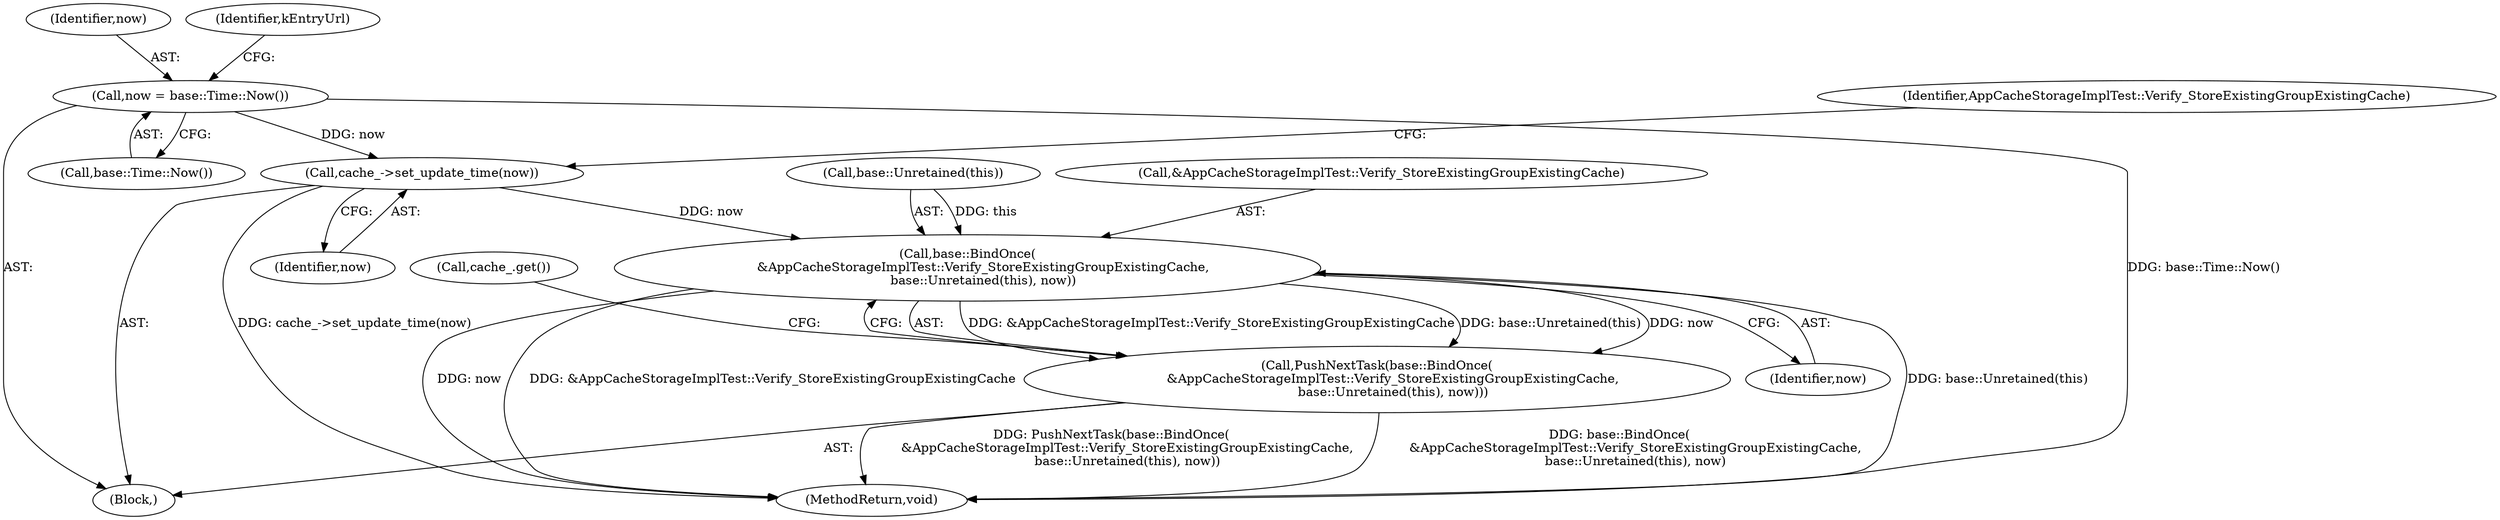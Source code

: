 digraph "0_Chrome_04aaacb936a08d70862d6d9d7e8354721ae46be8_22@API" {
"1000124" [label="(Call,cache_->set_update_time(now))"];
"1000115" [label="(Call,now = base::Time::Now())"];
"1000127" [label="(Call,base::BindOnce(\n        &AppCacheStorageImplTest::Verify_StoreExistingGroupExistingCache,\n        base::Unretained(this), now))"];
"1000126" [label="(Call,PushNextTask(base::BindOnce(\n        &AppCacheStorageImplTest::Verify_StoreExistingGroupExistingCache,\n        base::Unretained(this), now)))"];
"1000144" [label="(MethodReturn,void)"];
"1000130" [label="(Call,base::Unretained(this))"];
"1000116" [label="(Identifier,now)"];
"1000134" [label="(Call,cache_.get())"];
"1000132" [label="(Identifier,now)"];
"1000125" [label="(Identifier,now)"];
"1000124" [label="(Call,cache_->set_update_time(now))"];
"1000115" [label="(Call,now = base::Time::Now())"];
"1000117" [label="(Call,base::Time::Now())"];
"1000119" [label="(Identifier,kEntryUrl)"];
"1000128" [label="(Call,&AppCacheStorageImplTest::Verify_StoreExistingGroupExistingCache)"];
"1000101" [label="(Block,)"];
"1000129" [label="(Identifier,AppCacheStorageImplTest::Verify_StoreExistingGroupExistingCache)"];
"1000127" [label="(Call,base::BindOnce(\n        &AppCacheStorageImplTest::Verify_StoreExistingGroupExistingCache,\n        base::Unretained(this), now))"];
"1000126" [label="(Call,PushNextTask(base::BindOnce(\n        &AppCacheStorageImplTest::Verify_StoreExistingGroupExistingCache,\n        base::Unretained(this), now)))"];
"1000124" -> "1000101"  [label="AST: "];
"1000124" -> "1000125"  [label="CFG: "];
"1000125" -> "1000124"  [label="AST: "];
"1000129" -> "1000124"  [label="CFG: "];
"1000124" -> "1000144"  [label="DDG: cache_->set_update_time(now)"];
"1000115" -> "1000124"  [label="DDG: now"];
"1000124" -> "1000127"  [label="DDG: now"];
"1000115" -> "1000101"  [label="AST: "];
"1000115" -> "1000117"  [label="CFG: "];
"1000116" -> "1000115"  [label="AST: "];
"1000117" -> "1000115"  [label="AST: "];
"1000119" -> "1000115"  [label="CFG: "];
"1000115" -> "1000144"  [label="DDG: base::Time::Now()"];
"1000127" -> "1000126"  [label="AST: "];
"1000127" -> "1000132"  [label="CFG: "];
"1000128" -> "1000127"  [label="AST: "];
"1000130" -> "1000127"  [label="AST: "];
"1000132" -> "1000127"  [label="AST: "];
"1000126" -> "1000127"  [label="CFG: "];
"1000127" -> "1000144"  [label="DDG: base::Unretained(this)"];
"1000127" -> "1000144"  [label="DDG: now"];
"1000127" -> "1000144"  [label="DDG: &AppCacheStorageImplTest::Verify_StoreExistingGroupExistingCache"];
"1000127" -> "1000126"  [label="DDG: &AppCacheStorageImplTest::Verify_StoreExistingGroupExistingCache"];
"1000127" -> "1000126"  [label="DDG: base::Unretained(this)"];
"1000127" -> "1000126"  [label="DDG: now"];
"1000130" -> "1000127"  [label="DDG: this"];
"1000126" -> "1000101"  [label="AST: "];
"1000134" -> "1000126"  [label="CFG: "];
"1000126" -> "1000144"  [label="DDG: base::BindOnce(\n        &AppCacheStorageImplTest::Verify_StoreExistingGroupExistingCache,\n        base::Unretained(this), now)"];
"1000126" -> "1000144"  [label="DDG: PushNextTask(base::BindOnce(\n        &AppCacheStorageImplTest::Verify_StoreExistingGroupExistingCache,\n        base::Unretained(this), now))"];
}
